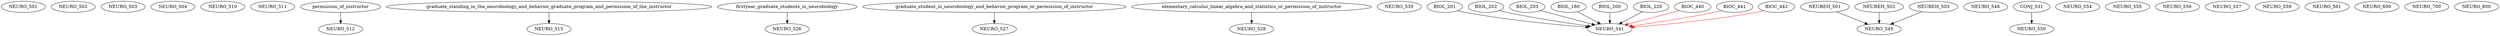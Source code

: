 digraph G {
    NEURO_501;
    NEURO_502;
    NEURO_503;
    NEURO_504;
    NEURO_510;
    NEURO_511;
    edge [color=black];
    permission_of_instructor -> NEURO_512;
    edge [color=black];
    graduate_standing_in_the_neurobiology_and_behavior_graduate_program_and_permission_of_the_instructor -> NEURO_515;
    edge [color=black];
    firstyear_graduate_students_in_neurobiology -> NEURO_526;
    edge [color=black];
    graduate_student_in_neurobiology_and_behavior_program_or_permission_of_instructor -> NEURO_527;
    edge [color=black];
    elementary_calculus_linear_algebra_and_statistics_or_permission_of_instructor -> NEURO_528;
    NEURO_535;
    edge [color=black];
    BIOL_201 -> NEURO_541;
    BIOL_202 -> NEURO_541;
    BIOL_203 -> NEURO_541;
    BIOL_180 -> NEURO_541;
    BIOL_200 -> NEURO_541;
    BIOL_220 -> NEURO_541;
    edge [color=red];
    BIOC_440 -> NEURO_541;
    BIOC_441 -> NEURO_541;
    BIOC_442 -> NEURO_541;
    edge [color=black];
    NEUBEH_501 -> NEURO_545;
    NEUBEH_502 -> NEURO_545;
    NEUBEH_503 -> NEURO_545;
    NEURO_548;
    edge [color=black];
    CONJ_531 -> NEURO_550;
    NEURO_554;
    NEURO_555;
    NEURO_556;
    NEURO_557;
    NEURO_559;
    NEURO_561;
    NEURO_600;
    NEURO_700;
    NEURO_800;
}
